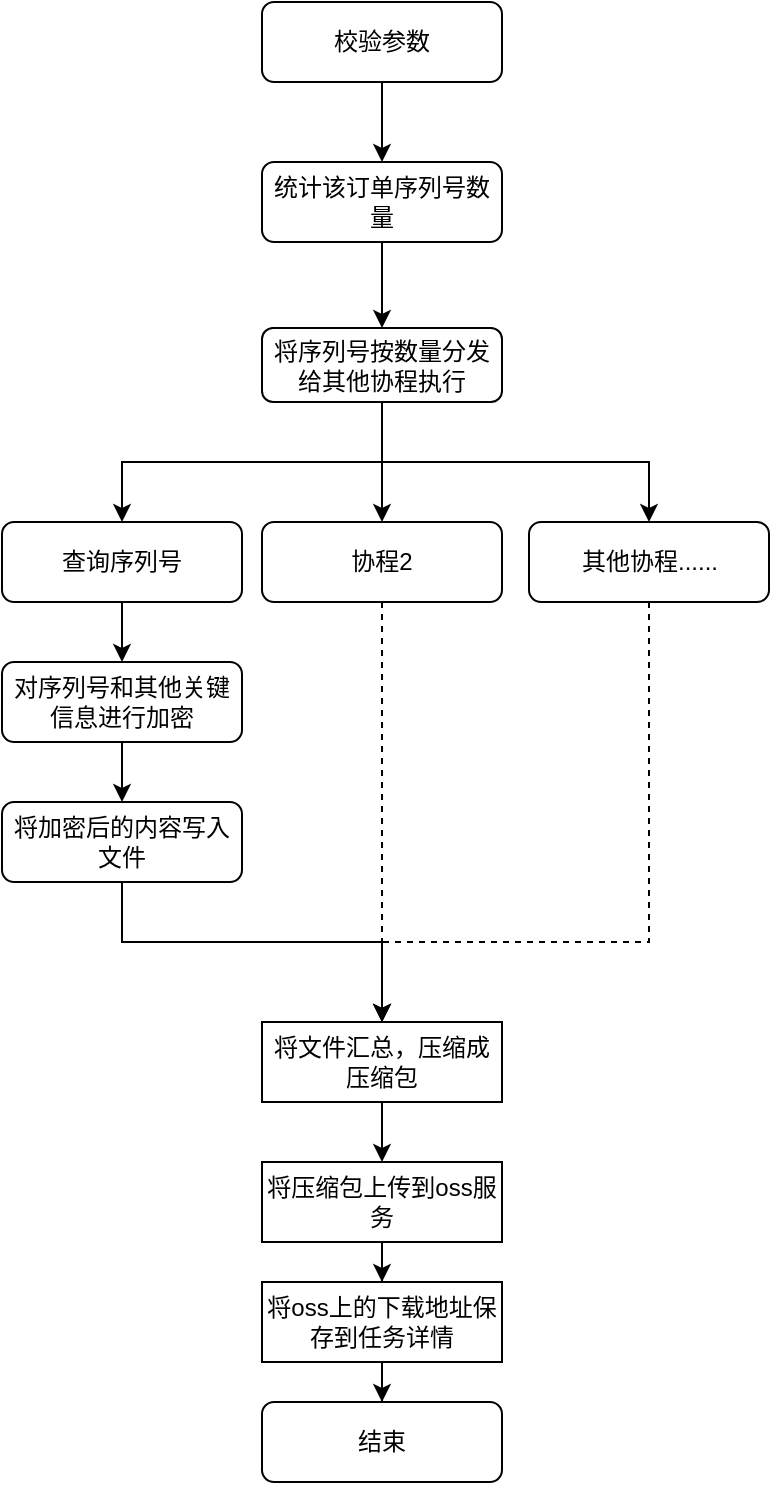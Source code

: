 <mxfile version="14.6.0" type="github">
  <diagram id="C5RBs43oDa-KdzZeNtuy" name="Page-1">
    <mxGraphModel dx="670" dy="608" grid="1" gridSize="10" guides="1" tooltips="1" connect="1" arrows="1" fold="1" page="1" pageScale="1" pageWidth="827" pageHeight="1169" math="0" shadow="0">
      <root>
        <mxCell id="WIyWlLk6GJQsqaUBKTNV-0" />
        <mxCell id="WIyWlLk6GJQsqaUBKTNV-1" parent="WIyWlLk6GJQsqaUBKTNV-0" />
        <mxCell id="SdUIgxUM4wOrYbFvS6sf-12" value="" style="edgeStyle=orthogonalEdgeStyle;rounded=0;orthogonalLoop=1;jettySize=auto;html=1;" edge="1" parent="WIyWlLk6GJQsqaUBKTNV-1" source="WIyWlLk6GJQsqaUBKTNV-3" target="SdUIgxUM4wOrYbFvS6sf-0">
          <mxGeometry relative="1" as="geometry" />
        </mxCell>
        <mxCell id="WIyWlLk6GJQsqaUBKTNV-3" value="校验参数" style="rounded=1;whiteSpace=wrap;html=1;fontSize=12;glass=0;strokeWidth=1;shadow=0;" parent="WIyWlLk6GJQsqaUBKTNV-1" vertex="1">
          <mxGeometry x="160" y="20" width="120" height="40" as="geometry" />
        </mxCell>
        <mxCell id="WIyWlLk6GJQsqaUBKTNV-11" value="结束" style="rounded=1;whiteSpace=wrap;html=1;fontSize=12;glass=0;strokeWidth=1;shadow=0;" parent="WIyWlLk6GJQsqaUBKTNV-1" vertex="1">
          <mxGeometry x="160" y="720" width="120" height="40" as="geometry" />
        </mxCell>
        <mxCell id="SdUIgxUM4wOrYbFvS6sf-2" style="edgeStyle=orthogonalEdgeStyle;rounded=0;orthogonalLoop=1;jettySize=auto;html=1;exitX=0.5;exitY=1;exitDx=0;exitDy=0;entryX=0.5;entryY=0;entryDx=0;entryDy=0;" edge="1" parent="WIyWlLk6GJQsqaUBKTNV-1" source="SdUIgxUM4wOrYbFvS6sf-0" target="SdUIgxUM4wOrYbFvS6sf-1">
          <mxGeometry relative="1" as="geometry" />
        </mxCell>
        <mxCell id="SdUIgxUM4wOrYbFvS6sf-0" value="统计该订单序列号数量" style="rounded=1;whiteSpace=wrap;html=1;" vertex="1" parent="WIyWlLk6GJQsqaUBKTNV-1">
          <mxGeometry x="160" y="100" width="120" height="40" as="geometry" />
        </mxCell>
        <mxCell id="SdUIgxUM4wOrYbFvS6sf-6" style="edgeStyle=orthogonalEdgeStyle;rounded=0;orthogonalLoop=1;jettySize=auto;html=1;exitX=0.5;exitY=1;exitDx=0;exitDy=0;entryX=0.5;entryY=0;entryDx=0;entryDy=0;" edge="1" parent="WIyWlLk6GJQsqaUBKTNV-1" source="SdUIgxUM4wOrYbFvS6sf-1" target="SdUIgxUM4wOrYbFvS6sf-4">
          <mxGeometry relative="1" as="geometry" />
        </mxCell>
        <mxCell id="SdUIgxUM4wOrYbFvS6sf-8" value="" style="edgeStyle=orthogonalEdgeStyle;rounded=0;orthogonalLoop=1;jettySize=auto;html=1;" edge="1" parent="WIyWlLk6GJQsqaUBKTNV-1" source="SdUIgxUM4wOrYbFvS6sf-1" target="SdUIgxUM4wOrYbFvS6sf-3">
          <mxGeometry relative="1" as="geometry">
            <Array as="points">
              <mxPoint x="220" y="250" />
              <mxPoint x="90" y="250" />
            </Array>
          </mxGeometry>
        </mxCell>
        <mxCell id="SdUIgxUM4wOrYbFvS6sf-9" style="edgeStyle=orthogonalEdgeStyle;rounded=0;orthogonalLoop=1;jettySize=auto;html=1;exitX=0.5;exitY=1;exitDx=0;exitDy=0;entryX=0.5;entryY=0;entryDx=0;entryDy=0;" edge="1" parent="WIyWlLk6GJQsqaUBKTNV-1" source="SdUIgxUM4wOrYbFvS6sf-1" target="SdUIgxUM4wOrYbFvS6sf-5">
          <mxGeometry relative="1" as="geometry" />
        </mxCell>
        <mxCell id="SdUIgxUM4wOrYbFvS6sf-1" value="将序列号按数量分发给其他协程执行" style="rounded=1;whiteSpace=wrap;html=1;" vertex="1" parent="WIyWlLk6GJQsqaUBKTNV-1">
          <mxGeometry x="160" y="183" width="120" height="37" as="geometry" />
        </mxCell>
        <mxCell id="SdUIgxUM4wOrYbFvS6sf-11" value="" style="edgeStyle=orthogonalEdgeStyle;rounded=0;orthogonalLoop=1;jettySize=auto;html=1;" edge="1" parent="WIyWlLk6GJQsqaUBKTNV-1" source="SdUIgxUM4wOrYbFvS6sf-3" target="SdUIgxUM4wOrYbFvS6sf-10">
          <mxGeometry relative="1" as="geometry" />
        </mxCell>
        <mxCell id="SdUIgxUM4wOrYbFvS6sf-3" value="查询序列号" style="rounded=1;whiteSpace=wrap;html=1;" vertex="1" parent="WIyWlLk6GJQsqaUBKTNV-1">
          <mxGeometry x="30" y="280" width="120" height="40" as="geometry" />
        </mxCell>
        <mxCell id="SdUIgxUM4wOrYbFvS6sf-19" style="edgeStyle=orthogonalEdgeStyle;rounded=0;orthogonalLoop=1;jettySize=auto;html=1;entryX=0.5;entryY=0;entryDx=0;entryDy=0;dashed=1;" edge="1" parent="WIyWlLk6GJQsqaUBKTNV-1" source="SdUIgxUM4wOrYbFvS6sf-4" target="SdUIgxUM4wOrYbFvS6sf-15">
          <mxGeometry relative="1" as="geometry">
            <mxPoint x="220" y="520" as="targetPoint" />
          </mxGeometry>
        </mxCell>
        <mxCell id="SdUIgxUM4wOrYbFvS6sf-4" value="协程2" style="rounded=1;whiteSpace=wrap;html=1;" vertex="1" parent="WIyWlLk6GJQsqaUBKTNV-1">
          <mxGeometry x="160" y="280" width="120" height="40" as="geometry" />
        </mxCell>
        <mxCell id="SdUIgxUM4wOrYbFvS6sf-20" style="edgeStyle=orthogonalEdgeStyle;rounded=0;orthogonalLoop=1;jettySize=auto;html=1;entryX=0.5;entryY=0;entryDx=0;entryDy=0;dashed=1;" edge="1" parent="WIyWlLk6GJQsqaUBKTNV-1" source="SdUIgxUM4wOrYbFvS6sf-5" target="SdUIgxUM4wOrYbFvS6sf-15">
          <mxGeometry relative="1" as="geometry">
            <Array as="points">
              <mxPoint x="354" y="490" />
              <mxPoint x="220" y="490" />
            </Array>
          </mxGeometry>
        </mxCell>
        <mxCell id="SdUIgxUM4wOrYbFvS6sf-5" value="其他协程......" style="rounded=1;whiteSpace=wrap;html=1;" vertex="1" parent="WIyWlLk6GJQsqaUBKTNV-1">
          <mxGeometry x="293.5" y="280" width="120" height="40" as="geometry" />
        </mxCell>
        <mxCell id="SdUIgxUM4wOrYbFvS6sf-14" value="" style="edgeStyle=orthogonalEdgeStyle;rounded=0;orthogonalLoop=1;jettySize=auto;html=1;" edge="1" parent="WIyWlLk6GJQsqaUBKTNV-1" source="SdUIgxUM4wOrYbFvS6sf-10" target="SdUIgxUM4wOrYbFvS6sf-13">
          <mxGeometry relative="1" as="geometry" />
        </mxCell>
        <mxCell id="SdUIgxUM4wOrYbFvS6sf-10" value="对序列号和其他关键信息进行加密" style="rounded=1;whiteSpace=wrap;html=1;" vertex="1" parent="WIyWlLk6GJQsqaUBKTNV-1">
          <mxGeometry x="30" y="350" width="120" height="40" as="geometry" />
        </mxCell>
        <mxCell id="SdUIgxUM4wOrYbFvS6sf-17" style="edgeStyle=orthogonalEdgeStyle;rounded=0;orthogonalLoop=1;jettySize=auto;html=1;entryX=0.5;entryY=0;entryDx=0;entryDy=0;exitX=0.5;exitY=1;exitDx=0;exitDy=0;" edge="1" parent="WIyWlLk6GJQsqaUBKTNV-1" source="SdUIgxUM4wOrYbFvS6sf-13" target="SdUIgxUM4wOrYbFvS6sf-15">
          <mxGeometry relative="1" as="geometry">
            <Array as="points">
              <mxPoint x="90" y="490" />
              <mxPoint x="220" y="490" />
            </Array>
          </mxGeometry>
        </mxCell>
        <mxCell id="SdUIgxUM4wOrYbFvS6sf-13" value="将加密后的内容写入文件" style="rounded=1;whiteSpace=wrap;html=1;" vertex="1" parent="WIyWlLk6GJQsqaUBKTNV-1">
          <mxGeometry x="30" y="420" width="120" height="40" as="geometry" />
        </mxCell>
        <mxCell id="SdUIgxUM4wOrYbFvS6sf-25" value="" style="edgeStyle=orthogonalEdgeStyle;rounded=0;orthogonalLoop=1;jettySize=auto;html=1;" edge="1" parent="WIyWlLk6GJQsqaUBKTNV-1" source="SdUIgxUM4wOrYbFvS6sf-15" target="SdUIgxUM4wOrYbFvS6sf-24">
          <mxGeometry relative="1" as="geometry" />
        </mxCell>
        <mxCell id="SdUIgxUM4wOrYbFvS6sf-15" value="将文件汇总，压缩成压缩包" style="rounded=0;whiteSpace=wrap;html=1;" vertex="1" parent="WIyWlLk6GJQsqaUBKTNV-1">
          <mxGeometry x="160" y="530" width="120" height="40" as="geometry" />
        </mxCell>
        <mxCell id="SdUIgxUM4wOrYbFvS6sf-27" value="" style="edgeStyle=orthogonalEdgeStyle;rounded=0;orthogonalLoop=1;jettySize=auto;html=1;" edge="1" parent="WIyWlLk6GJQsqaUBKTNV-1" source="SdUIgxUM4wOrYbFvS6sf-24" target="SdUIgxUM4wOrYbFvS6sf-26">
          <mxGeometry relative="1" as="geometry" />
        </mxCell>
        <mxCell id="SdUIgxUM4wOrYbFvS6sf-24" value="将压缩包上传到oss服务" style="rounded=0;whiteSpace=wrap;html=1;" vertex="1" parent="WIyWlLk6GJQsqaUBKTNV-1">
          <mxGeometry x="160" y="600" width="120" height="40" as="geometry" />
        </mxCell>
        <mxCell id="SdUIgxUM4wOrYbFvS6sf-28" value="" style="edgeStyle=orthogonalEdgeStyle;rounded=0;orthogonalLoop=1;jettySize=auto;html=1;" edge="1" parent="WIyWlLk6GJQsqaUBKTNV-1" source="SdUIgxUM4wOrYbFvS6sf-26" target="WIyWlLk6GJQsqaUBKTNV-11">
          <mxGeometry relative="1" as="geometry" />
        </mxCell>
        <mxCell id="SdUIgxUM4wOrYbFvS6sf-26" value="将oss上的下载地址保存到任务详情" style="rounded=0;whiteSpace=wrap;html=1;" vertex="1" parent="WIyWlLk6GJQsqaUBKTNV-1">
          <mxGeometry x="160" y="660" width="120" height="40" as="geometry" />
        </mxCell>
      </root>
    </mxGraphModel>
  </diagram>
</mxfile>
